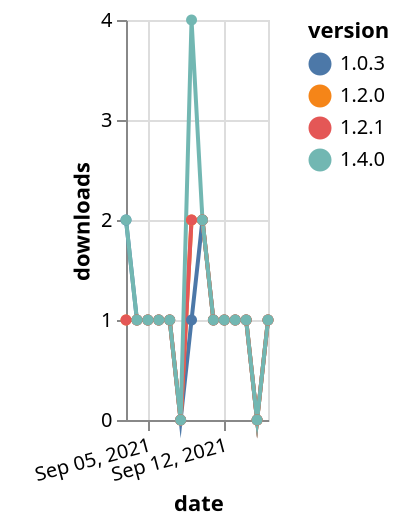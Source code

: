 {"$schema": "https://vega.github.io/schema/vega-lite/v5.json", "description": "A simple bar chart with embedded data.", "data": {"values": [{"date": "2021-09-03", "total": 166, "delta": 2, "version": "1.0.3"}, {"date": "2021-09-04", "total": 167, "delta": 1, "version": "1.0.3"}, {"date": "2021-09-05", "total": 168, "delta": 1, "version": "1.0.3"}, {"date": "2021-09-06", "total": 169, "delta": 1, "version": "1.0.3"}, {"date": "2021-09-07", "total": 170, "delta": 1, "version": "1.0.3"}, {"date": "2021-09-08", "total": 170, "delta": 0, "version": "1.0.3"}, {"date": "2021-09-09", "total": 171, "delta": 1, "version": "1.0.3"}, {"date": "2021-09-10", "total": 173, "delta": 2, "version": "1.0.3"}, {"date": "2021-09-11", "total": 174, "delta": 1, "version": "1.0.3"}, {"date": "2021-09-12", "total": 175, "delta": 1, "version": "1.0.3"}, {"date": "2021-09-13", "total": 176, "delta": 1, "version": "1.0.3"}, {"date": "2021-09-14", "total": 177, "delta": 1, "version": "1.0.3"}, {"date": "2021-09-15", "total": 177, "delta": 0, "version": "1.0.3"}, {"date": "2021-09-16", "total": 178, "delta": 1, "version": "1.0.3"}, {"date": "2021-09-03", "total": 156, "delta": 1, "version": "1.2.0"}, {"date": "2021-09-04", "total": 157, "delta": 1, "version": "1.2.0"}, {"date": "2021-09-05", "total": 158, "delta": 1, "version": "1.2.0"}, {"date": "2021-09-06", "total": 159, "delta": 1, "version": "1.2.0"}, {"date": "2021-09-07", "total": 160, "delta": 1, "version": "1.2.0"}, {"date": "2021-09-08", "total": 160, "delta": 0, "version": "1.2.0"}, {"date": "2021-09-09", "total": 162, "delta": 2, "version": "1.2.0"}, {"date": "2021-09-10", "total": 164, "delta": 2, "version": "1.2.0"}, {"date": "2021-09-11", "total": 165, "delta": 1, "version": "1.2.0"}, {"date": "2021-09-12", "total": 166, "delta": 1, "version": "1.2.0"}, {"date": "2021-09-13", "total": 167, "delta": 1, "version": "1.2.0"}, {"date": "2021-09-14", "total": 168, "delta": 1, "version": "1.2.0"}, {"date": "2021-09-15", "total": 168, "delta": 0, "version": "1.2.0"}, {"date": "2021-09-16", "total": 169, "delta": 1, "version": "1.2.0"}, {"date": "2021-09-03", "total": 136, "delta": 1, "version": "1.2.1"}, {"date": "2021-09-04", "total": 137, "delta": 1, "version": "1.2.1"}, {"date": "2021-09-05", "total": 138, "delta": 1, "version": "1.2.1"}, {"date": "2021-09-06", "total": 139, "delta": 1, "version": "1.2.1"}, {"date": "2021-09-07", "total": 140, "delta": 1, "version": "1.2.1"}, {"date": "2021-09-08", "total": 140, "delta": 0, "version": "1.2.1"}, {"date": "2021-09-09", "total": 142, "delta": 2, "version": "1.2.1"}, {"date": "2021-09-10", "total": 144, "delta": 2, "version": "1.2.1"}, {"date": "2021-09-11", "total": 145, "delta": 1, "version": "1.2.1"}, {"date": "2021-09-12", "total": 146, "delta": 1, "version": "1.2.1"}, {"date": "2021-09-13", "total": 147, "delta": 1, "version": "1.2.1"}, {"date": "2021-09-14", "total": 148, "delta": 1, "version": "1.2.1"}, {"date": "2021-09-15", "total": 148, "delta": 0, "version": "1.2.1"}, {"date": "2021-09-16", "total": 149, "delta": 1, "version": "1.2.1"}, {"date": "2021-09-03", "total": 129, "delta": 2, "version": "1.4.0"}, {"date": "2021-09-04", "total": 130, "delta": 1, "version": "1.4.0"}, {"date": "2021-09-05", "total": 131, "delta": 1, "version": "1.4.0"}, {"date": "2021-09-06", "total": 132, "delta": 1, "version": "1.4.0"}, {"date": "2021-09-07", "total": 133, "delta": 1, "version": "1.4.0"}, {"date": "2021-09-08", "total": 133, "delta": 0, "version": "1.4.0"}, {"date": "2021-09-09", "total": 137, "delta": 4, "version": "1.4.0"}, {"date": "2021-09-10", "total": 139, "delta": 2, "version": "1.4.0"}, {"date": "2021-09-11", "total": 140, "delta": 1, "version": "1.4.0"}, {"date": "2021-09-12", "total": 141, "delta": 1, "version": "1.4.0"}, {"date": "2021-09-13", "total": 142, "delta": 1, "version": "1.4.0"}, {"date": "2021-09-14", "total": 143, "delta": 1, "version": "1.4.0"}, {"date": "2021-09-15", "total": 143, "delta": 0, "version": "1.4.0"}, {"date": "2021-09-16", "total": 144, "delta": 1, "version": "1.4.0"}]}, "width": "container", "mark": {"type": "line", "point": {"filled": true}}, "encoding": {"x": {"field": "date", "type": "temporal", "timeUnit": "yearmonthdate", "title": "date", "axis": {"labelAngle": -15}}, "y": {"field": "delta", "type": "quantitative", "title": "downloads"}, "color": {"field": "version", "type": "nominal"}, "tooltip": {"field": "delta"}}}